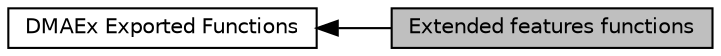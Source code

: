 digraph "Extended features functions"
{
  edge [fontname="Helvetica",fontsize="10",labelfontname="Helvetica",labelfontsize="10"];
  node [fontname="Helvetica",fontsize="10",shape=box];
  rankdir=LR;
  Node2 [label="DMAEx Exported Functions",height=0.2,width=0.4,color="black", fillcolor="white", style="filled",URL="$group___d_m_a_ex___exported___functions.html",tooltip="DMAEx Exported functions."];
  Node1 [label="Extended features functions",height=0.2,width=0.4,color="black", fillcolor="grey75", style="filled", fontcolor="black",tooltip="Extended features functions."];
  Node2->Node1 [shape=plaintext, dir="back", style="solid"];
}
